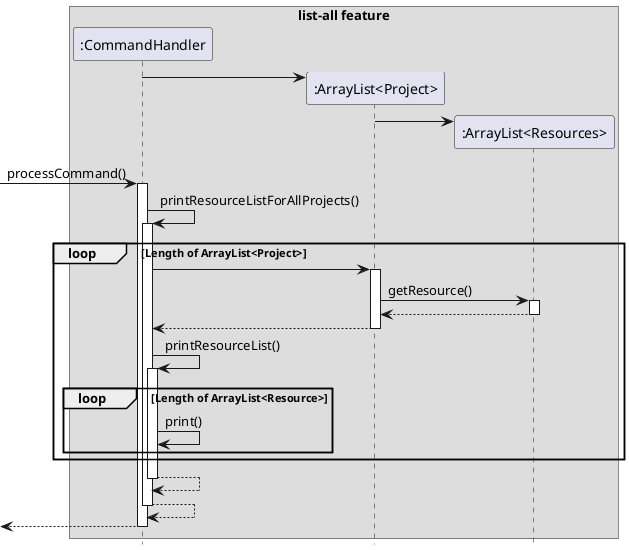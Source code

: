 @startuml
hide footbox
box list-all feature
participant ":CommandHandler" as CH
'participant "P1:Project" as P1
'participant "P2:Project" as P2
'participant "P3:Project" as P3
participant ":ArrayList<Project>" as PA
participant ":ArrayList<Resources>" as RA


create PA
CH -> PA

create RA
PA -> RA

[-> CH: processCommand()
activate CH

CH -> CH: printResourceListForAllProjects()
activate CH

loop Length of ArrayList<Project>
    CH -> PA
    activate PA
    PA -> RA: getResource()
    activate RA
    return
    return
    CH -> CH: printResourceList()
    activate CH
    loop Length of ArrayList<Resource>
        CH -> CH: print()
    end
end
endbox
return
return

return

@enduml